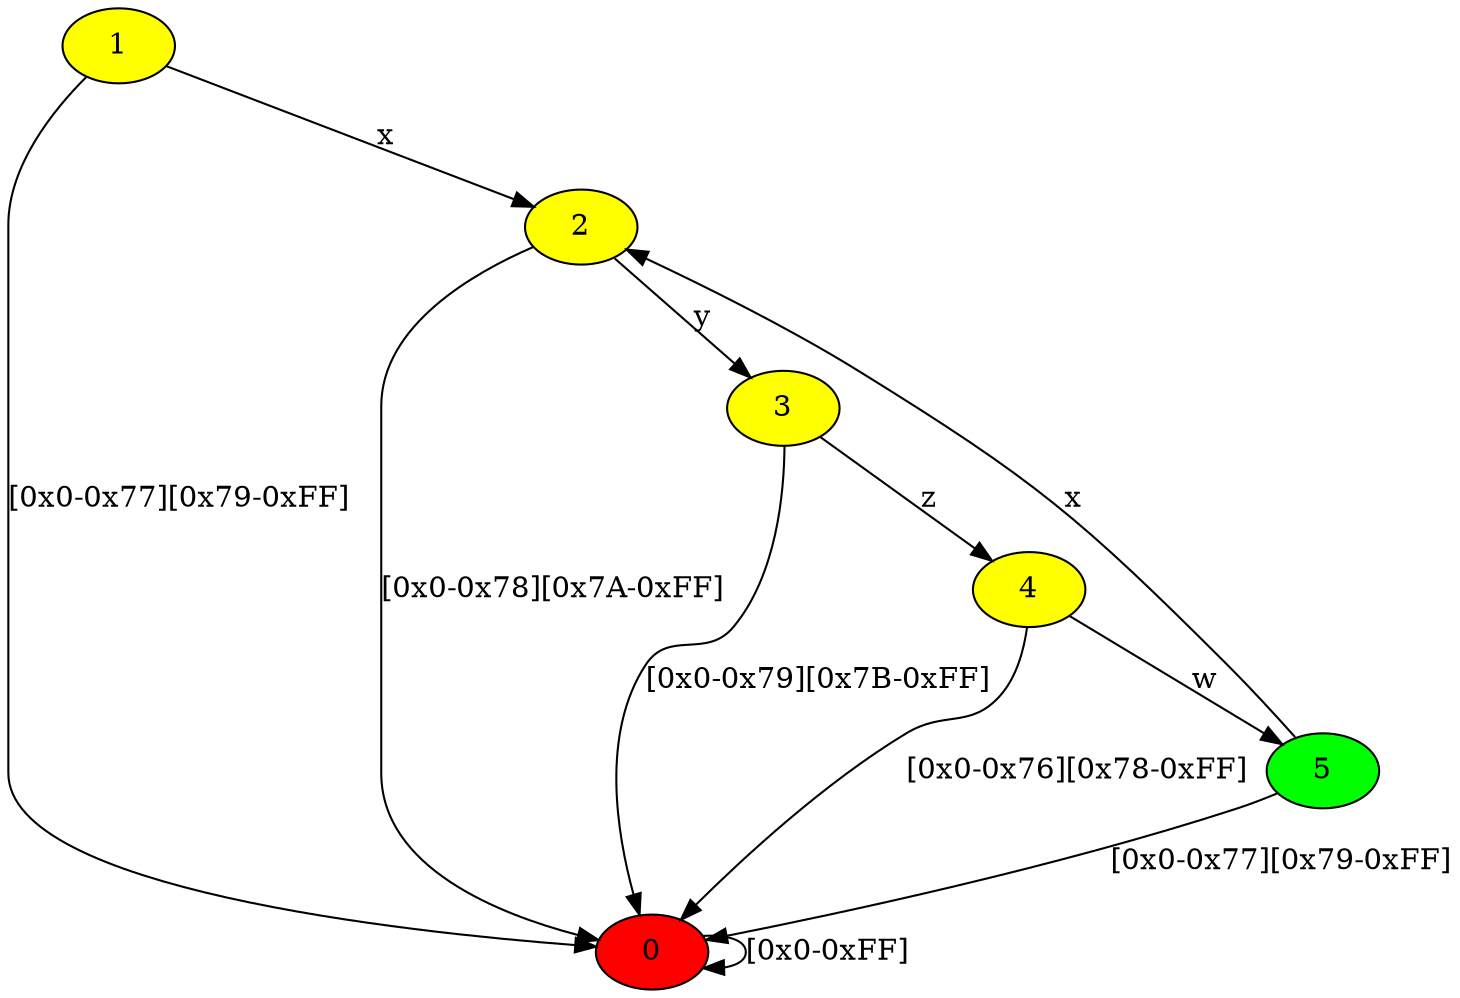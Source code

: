 digraph {
	1 [style=filled;fillcolor=yellow];
	1 -> 0 [label="[0x0-0x77][0x79-0xFF]"];
	1 -> 2 [label="x"];
	0 [style=filled;fillcolor=red];
	0 -> 0 [label="[0x0-0xFF]"];
	2 [style=filled;fillcolor=yellow];
	2 -> 0 [label="[0x0-0x78][0x7A-0xFF]"];
	2 -> 3 [label="y"];
	3 [style=filled;fillcolor=yellow];
	3 -> 0 [label="[0x0-0x79][0x7B-0xFF]"];
	3 -> 4 [label="z"];
	4 [style=filled;fillcolor=yellow];
	4 -> 0 [label="[0x0-0x76][0x78-0xFF]"];
	4 -> 5 [label="w"];
	5 [style=filled;fillcolor=green];
	5 -> 0 [label="[0x0-0x77][0x79-0xFF]"];
	5 -> 2 [label="x"];
}

